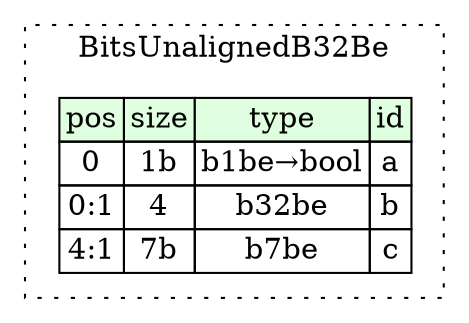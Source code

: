 digraph {
	rankdir=LR;
	node [shape=plaintext];
	subgraph cluster__bits_unaligned_b32_be {
		label="BitsUnalignedB32Be";
		graph[style=dotted];

		bits_unaligned_b32_be__seq [label=<<TABLE BORDER="0" CELLBORDER="1" CELLSPACING="0">
			<TR><TD BGCOLOR="#E0FFE0">pos</TD><TD BGCOLOR="#E0FFE0">size</TD><TD BGCOLOR="#E0FFE0">type</TD><TD BGCOLOR="#E0FFE0">id</TD></TR>
			<TR><TD PORT="a_pos">0</TD><TD PORT="a_size">1b</TD><TD>b1be→bool</TD><TD PORT="a_type">a</TD></TR>
			<TR><TD PORT="b_pos">0:1</TD><TD PORT="b_size">4</TD><TD>b32be</TD><TD PORT="b_type">b</TD></TR>
			<TR><TD PORT="c_pos">4:1</TD><TD PORT="c_size">7b</TD><TD>b7be</TD><TD PORT="c_type">c</TD></TR>
		</TABLE>>];
	}
}
